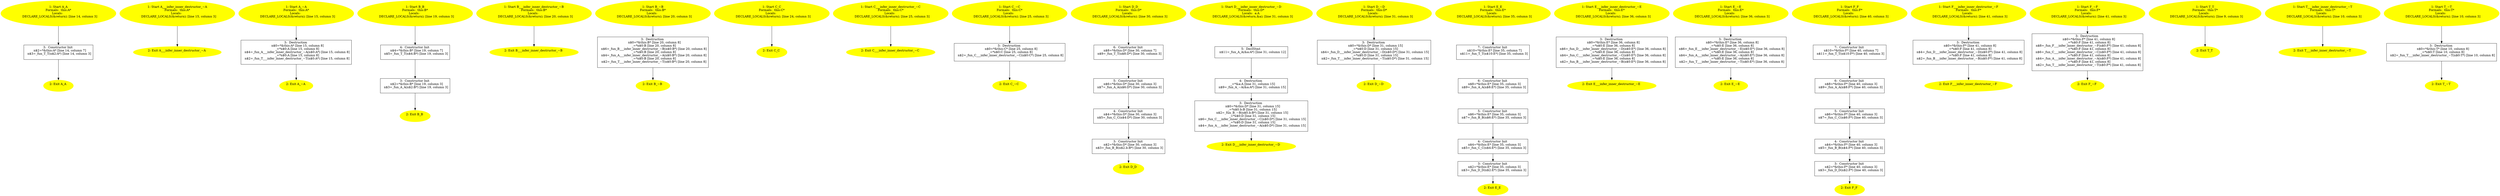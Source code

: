 /* @generated */
digraph cfg {
"A#A#{14779025497907219583}.17208581fb4c6bbf4d62e29851fb70ab_1" [label="1: Start A_A\nFormals:  this:A*\nLocals:  \n   DECLARE_LOCALS(&return); [line 14, column 3]\n " color=yellow style=filled]
	

	 "A#A#{14779025497907219583}.17208581fb4c6bbf4d62e29851fb70ab_1" -> "A#A#{14779025497907219583}.17208581fb4c6bbf4d62e29851fb70ab_3" ;
"A#A#{14779025497907219583}.17208581fb4c6bbf4d62e29851fb70ab_2" [label="2: Exit A_A \n  " color=yellow style=filled]
	

"A#A#{14779025497907219583}.17208581fb4c6bbf4d62e29851fb70ab_3" [label="3:  Constructor Init \n   n$2=*&this:A* [line 14, column 7]\n  n$3=_fun_T_T(n$2:A*) [line 14, column 3]\n " shape="box"]
	

	 "A#A#{14779025497907219583}.17208581fb4c6bbf4d62e29851fb70ab_3" -> "A#A#{14779025497907219583}.17208581fb4c6bbf4d62e29851fb70ab_2" ;
"__infer_inner_destructor_~A#A#(5328378654181921475).fc82b49c4db05388a691369e292a802b_1" [label="1: Start A___infer_inner_destructor_~A\nFormals:  this:A*\nLocals:  \n   DECLARE_LOCALS(&return); [line 15, column 3]\n " color=yellow style=filled]
	

	 "__infer_inner_destructor_~A#A#(5328378654181921475).fc82b49c4db05388a691369e292a802b_1" -> "__infer_inner_destructor_~A#A#(5328378654181921475).fc82b49c4db05388a691369e292a802b_2" ;
"__infer_inner_destructor_~A#A#(5328378654181921475).fc82b49c4db05388a691369e292a802b_2" [label="2: Exit A___infer_inner_destructor_~A \n  " color=yellow style=filled]
	

"~A#A#(5328378654181921475).cff4808f235f4b18d15ccd10cb1df4ff_1" [label="1: Start A_~A\nFormals:  this:A*\nLocals:  \n   DECLARE_LOCALS(&return); [line 15, column 3]\n " color=yellow style=filled]
	

	 "~A#A#(5328378654181921475).cff4808f235f4b18d15ccd10cb1df4ff_1" -> "~A#A#(5328378654181921475).cff4808f235f4b18d15ccd10cb1df4ff_3" ;
"~A#A#(5328378654181921475).cff4808f235f4b18d15ccd10cb1df4ff_2" [label="2: Exit A_~A \n  " color=yellow style=filled]
	

"~A#A#(5328378654181921475).cff4808f235f4b18d15ccd10cb1df4ff_3" [label="3:  Destruction \n   n$0=*&this:A* [line 15, column 8]\n  _=*n$0:A [line 15, column 8]\n  n$4=_fun_A___infer_inner_destructor_~A(n$0:A*) [line 15, column 8]\n  _=*n$0:A [line 15, column 8]\n  n$2=_fun_T___infer_inner_destructor_~T(n$0:A*) [line 15, column 8]\n " shape="box"]
	

	 "~A#A#(5328378654181921475).cff4808f235f4b18d15ccd10cb1df4ff_3" -> "~A#A#(5328378654181921475).cff4808f235f4b18d15ccd10cb1df4ff_2" ;
"B#B#{10798876524598897542}.3b10fa64f3322f2c8bfbde72c7a0e4a6_1" [label="1: Start B_B\nFormals:  this:B*\nLocals:  \n   DECLARE_LOCALS(&return); [line 19, column 3]\n " color=yellow style=filled]
	

	 "B#B#{10798876524598897542}.3b10fa64f3322f2c8bfbde72c7a0e4a6_1" -> "B#B#{10798876524598897542}.3b10fa64f3322f2c8bfbde72c7a0e4a6_4" ;
"B#B#{10798876524598897542}.3b10fa64f3322f2c8bfbde72c7a0e4a6_2" [label="2: Exit B_B \n  " color=yellow style=filled]
	

"B#B#{10798876524598897542}.3b10fa64f3322f2c8bfbde72c7a0e4a6_3" [label="3:  Constructor Init \n   n$2=*&this:B* [line 19, column 3]\n  n$3=_fun_A_A(n$2:B*) [line 19, column 3]\n " shape="box"]
	

	 "B#B#{10798876524598897542}.3b10fa64f3322f2c8bfbde72c7a0e4a6_3" -> "B#B#{10798876524598897542}.3b10fa64f3322f2c8bfbde72c7a0e4a6_2" ;
"B#B#{10798876524598897542}.3b10fa64f3322f2c8bfbde72c7a0e4a6_4" [label="4:  Constructor Init \n   n$4=*&this:B* [line 19, column 7]\n  n$5=_fun_T_T(n$4:B*) [line 19, column 3]\n " shape="box"]
	

	 "B#B#{10798876524598897542}.3b10fa64f3322f2c8bfbde72c7a0e4a6_4" -> "B#B#{10798876524598897542}.3b10fa64f3322f2c8bfbde72c7a0e4a6_3" ;
"__infer_inner_destructor_~B#B#(7876366742276079110).fe5e2468da434006eca91d5190796d09_1" [label="1: Start B___infer_inner_destructor_~B\nFormals:  this:B*\nLocals:  \n   DECLARE_LOCALS(&return); [line 20, column 3]\n " color=yellow style=filled]
	

	 "__infer_inner_destructor_~B#B#(7876366742276079110).fe5e2468da434006eca91d5190796d09_1" -> "__infer_inner_destructor_~B#B#(7876366742276079110).fe5e2468da434006eca91d5190796d09_2" ;
"__infer_inner_destructor_~B#B#(7876366742276079110).fe5e2468da434006eca91d5190796d09_2" [label="2: Exit B___infer_inner_destructor_~B \n  " color=yellow style=filled]
	

"~B#B#(7876366742276079110).576ee7cb70a3e3453b3760583a94887e_1" [label="1: Start B_~B\nFormals:  this:B*\nLocals:  \n   DECLARE_LOCALS(&return); [line 20, column 3]\n " color=yellow style=filled]
	

	 "~B#B#(7876366742276079110).576ee7cb70a3e3453b3760583a94887e_1" -> "~B#B#(7876366742276079110).576ee7cb70a3e3453b3760583a94887e_3" ;
"~B#B#(7876366742276079110).576ee7cb70a3e3453b3760583a94887e_2" [label="2: Exit B_~B \n  " color=yellow style=filled]
	

"~B#B#(7876366742276079110).576ee7cb70a3e3453b3760583a94887e_3" [label="3:  Destruction \n   n$0=*&this:B* [line 20, column 8]\n  _=*n$0:B [line 20, column 8]\n  n$6=_fun_B___infer_inner_destructor_~B(n$0:B*) [line 20, column 8]\n  _=*n$0:B [line 20, column 8]\n  n$4=_fun_A___infer_inner_destructor_~A(n$0:B*) [line 20, column 8]\n  _=*n$0:B [line 20, column 8]\n  n$2=_fun_T___infer_inner_destructor_~T(n$0:B*) [line 20, column 8]\n " shape="box"]
	

	 "~B#B#(7876366742276079110).576ee7cb70a3e3453b3760583a94887e_3" -> "~B#B#(7876366742276079110).576ee7cb70a3e3453b3760583a94887e_2" ;
"C#C#{5740611327153041165}.7f44dbfcbf1af9b0d8bcababbf48127e_1" [label="1: Start C_C\nFormals:  this:C*\nLocals:  \n   DECLARE_LOCALS(&return); [line 24, column 3]\n " color=yellow style=filled]
	

	 "C#C#{5740611327153041165}.7f44dbfcbf1af9b0d8bcababbf48127e_1" -> "C#C#{5740611327153041165}.7f44dbfcbf1af9b0d8bcababbf48127e_2" ;
"C#C#{5740611327153041165}.7f44dbfcbf1af9b0d8bcababbf48127e_2" [label="2: Exit C_C \n  " color=yellow style=filled]
	

"__infer_inner_destructor_~C#C#(8663121109475859597).b2a38f2bbddcdfc0b09e6d7290006778_1" [label="1: Start C___infer_inner_destructor_~C\nFormals:  this:C*\nLocals:  \n   DECLARE_LOCALS(&return); [line 25, column 3]\n " color=yellow style=filled]
	

	 "__infer_inner_destructor_~C#C#(8663121109475859597).b2a38f2bbddcdfc0b09e6d7290006778_1" -> "__infer_inner_destructor_~C#C#(8663121109475859597).b2a38f2bbddcdfc0b09e6d7290006778_2" ;
"__infer_inner_destructor_~C#C#(8663121109475859597).b2a38f2bbddcdfc0b09e6d7290006778_2" [label="2: Exit C___infer_inner_destructor_~C \n  " color=yellow style=filled]
	

"~C#C#(8663121109475859597).c4887e86b7c3519c4397dd483476d5d2_1" [label="1: Start C_~C\nFormals:  this:C*\nLocals:  \n   DECLARE_LOCALS(&return); [line 25, column 3]\n " color=yellow style=filled]
	

	 "~C#C#(8663121109475859597).c4887e86b7c3519c4397dd483476d5d2_1" -> "~C#C#(8663121109475859597).c4887e86b7c3519c4397dd483476d5d2_3" ;
"~C#C#(8663121109475859597).c4887e86b7c3519c4397dd483476d5d2_2" [label="2: Exit C_~C \n  " color=yellow style=filled]
	

"~C#C#(8663121109475859597).c4887e86b7c3519c4397dd483476d5d2_3" [label="3:  Destruction \n   n$0=*&this:C* [line 25, column 8]\n  _=*n$0:C [line 25, column 8]\n  n$2=_fun_C___infer_inner_destructor_~C(n$0:C*) [line 25, column 8]\n " shape="box"]
	

	 "~C#C#(8663121109475859597).c4887e86b7c3519c4397dd483476d5d2_3" -> "~C#C#(8663121109475859597).c4887e86b7c3519c4397dd483476d5d2_2" ;
"D#D#{14859184625718510620}.5a45d8adce2fa330a108d14c6d9e7ad2_1" [label="1: Start D_D\nFormals:  this:D*\nLocals:  \n   DECLARE_LOCALS(&return); [line 30, column 3]\n " color=yellow style=filled]
	

	 "D#D#{14859184625718510620}.5a45d8adce2fa330a108d14c6d9e7ad2_1" -> "D#D#{14859184625718510620}.5a45d8adce2fa330a108d14c6d9e7ad2_6" ;
"D#D#{14859184625718510620}.5a45d8adce2fa330a108d14c6d9e7ad2_2" [label="2: Exit D_D \n  " color=yellow style=filled]
	

"D#D#{14859184625718510620}.5a45d8adce2fa330a108d14c6d9e7ad2_3" [label="3:  Constructor Init \n   n$2=*&this:D* [line 30, column 3]\n  n$3=_fun_B_B(n$2.b:B*) [line 30, column 3]\n " shape="box"]
	

	 "D#D#{14859184625718510620}.5a45d8adce2fa330a108d14c6d9e7ad2_3" -> "D#D#{14859184625718510620}.5a45d8adce2fa330a108d14c6d9e7ad2_2" ;
"D#D#{14859184625718510620}.5a45d8adce2fa330a108d14c6d9e7ad2_4" [label="4:  Constructor Init \n   n$4=*&this:D* [line 30, column 3]\n  n$5=_fun_C_C(n$4:D*) [line 30, column 3]\n " shape="box"]
	

	 "D#D#{14859184625718510620}.5a45d8adce2fa330a108d14c6d9e7ad2_4" -> "D#D#{14859184625718510620}.5a45d8adce2fa330a108d14c6d9e7ad2_3" ;
"D#D#{14859184625718510620}.5a45d8adce2fa330a108d14c6d9e7ad2_5" [label="5:  Constructor Init \n   n$6=*&this:D* [line 30, column 3]\n  n$7=_fun_A_A(n$6:D*) [line 30, column 3]\n " shape="box"]
	

	 "D#D#{14859184625718510620}.5a45d8adce2fa330a108d14c6d9e7ad2_5" -> "D#D#{14859184625718510620}.5a45d8adce2fa330a108d14c6d9e7ad2_4" ;
"D#D#{14859184625718510620}.5a45d8adce2fa330a108d14c6d9e7ad2_6" [label="6:  Constructor Init \n   n$8=*&this:D* [line 30, column 7]\n  n$9=_fun_T_T(n$8:D*) [line 30, column 3]\n " shape="box"]
	

	 "D#D#{14859184625718510620}.5a45d8adce2fa330a108d14c6d9e7ad2_6" -> "D#D#{14859184625718510620}.5a45d8adce2fa330a108d14c6d9e7ad2_5" ;
"__infer_inner_destructor_~D#D#(5618221758133596168).bafb8a40b92952d90ec3736fc827de7f_1" [label="1: Start D___infer_inner_destructor_~D\nFormals:  this:D*\nLocals:  a:A \n   DECLARE_LOCALS(&return,&a); [line 31, column 3]\n " color=yellow style=filled]
	

	 "__infer_inner_destructor_~D#D#(5618221758133596168).bafb8a40b92952d90ec3736fc827de7f_1" -> "__infer_inner_destructor_~D#D#(5618221758133596168).bafb8a40b92952d90ec3736fc827de7f_5" ;
"__infer_inner_destructor_~D#D#(5618221758133596168).bafb8a40b92952d90ec3736fc827de7f_2" [label="2: Exit D___infer_inner_destructor_~D \n  " color=yellow style=filled]
	

"__infer_inner_destructor_~D#D#(5618221758133596168).bafb8a40b92952d90ec3736fc827de7f_3" [label="3:  Destruction \n   n$0=*&this:D* [line 31, column 15]\n  _=*n$0.b:B [line 31, column 15]\n  n$2=_fun_B_~B(n$0.b:B*) [line 31, column 15]\n  _=*n$0:D [line 31, column 15]\n  n$6=_fun_C___infer_inner_destructor_~C(n$0:D*) [line 31, column 15]\n  _=*n$0:D [line 31, column 15]\n  n$4=_fun_A___infer_inner_destructor_~A(n$0:D*) [line 31, column 15]\n " shape="box"]
	

	 "__infer_inner_destructor_~D#D#(5618221758133596168).bafb8a40b92952d90ec3736fc827de7f_3" -> "__infer_inner_destructor_~D#D#(5618221758133596168).bafb8a40b92952d90ec3736fc827de7f_2" ;
"__infer_inner_destructor_~D#D#(5618221758133596168).bafb8a40b92952d90ec3736fc827de7f_4" [label="4:  Destruction \n   _=*&a:A [line 31, column 15]\n  n$9=_fun_A_~A(&a:A*) [line 31, column 15]\n " shape="box"]
	

	 "__infer_inner_destructor_~D#D#(5618221758133596168).bafb8a40b92952d90ec3736fc827de7f_4" -> "__infer_inner_destructor_~D#D#(5618221758133596168).bafb8a40b92952d90ec3736fc827de7f_3" ;
"__infer_inner_destructor_~D#D#(5618221758133596168).bafb8a40b92952d90ec3736fc827de7f_5" [label="5:  DeclStmt \n   n$11=_fun_A_A(&a:A*) [line 31, column 12]\n " shape="box"]
	

	 "__infer_inner_destructor_~D#D#(5618221758133596168).bafb8a40b92952d90ec3736fc827de7f_5" -> "__infer_inner_destructor_~D#D#(5618221758133596168).bafb8a40b92952d90ec3736fc827de7f_4" ;
"~D#D#(5618221758133596168).bd1f40c4fa1d5ed90c732a34d33e4d7c_1" [label="1: Start D_~D\nFormals:  this:D*\nLocals:  \n   DECLARE_LOCALS(&return); [line 31, column 3]\n " color=yellow style=filled]
	

	 "~D#D#(5618221758133596168).bd1f40c4fa1d5ed90c732a34d33e4d7c_1" -> "~D#D#(5618221758133596168).bd1f40c4fa1d5ed90c732a34d33e4d7c_3" ;
"~D#D#(5618221758133596168).bd1f40c4fa1d5ed90c732a34d33e4d7c_2" [label="2: Exit D_~D \n  " color=yellow style=filled]
	

"~D#D#(5618221758133596168).bd1f40c4fa1d5ed90c732a34d33e4d7c_3" [label="3:  Destruction \n   n$0=*&this:D* [line 31, column 15]\n  _=*n$0:D [line 31, column 15]\n  n$4=_fun_D___infer_inner_destructor_~D(n$0:D*) [line 31, column 15]\n  _=*n$0:D [line 31, column 15]\n  n$2=_fun_T___infer_inner_destructor_~T(n$0:D*) [line 31, column 15]\n " shape="box"]
	

	 "~D#D#(5618221758133596168).bd1f40c4fa1d5ed90c732a34d33e4d7c_3" -> "~D#D#(5618221758133596168).bd1f40c4fa1d5ed90c732a34d33e4d7c_2" ;
"E#E#{7886195349376518403}.02845ceb3bc1b2ade1c6ab65150dfc34_1" [label="1: Start E_E\nFormals:  this:E*\nLocals:  \n   DECLARE_LOCALS(&return); [line 35, column 3]\n " color=yellow style=filled]
	

	 "E#E#{7886195349376518403}.02845ceb3bc1b2ade1c6ab65150dfc34_1" -> "E#E#{7886195349376518403}.02845ceb3bc1b2ade1c6ab65150dfc34_7" ;
"E#E#{7886195349376518403}.02845ceb3bc1b2ade1c6ab65150dfc34_2" [label="2: Exit E_E \n  " color=yellow style=filled]
	

"E#E#{7886195349376518403}.02845ceb3bc1b2ade1c6ab65150dfc34_3" [label="3:  Constructor Init \n   n$2=*&this:E* [line 35, column 3]\n  n$3=_fun_D_D(n$2:E*) [line 35, column 3]\n " shape="box"]
	

	 "E#E#{7886195349376518403}.02845ceb3bc1b2ade1c6ab65150dfc34_3" -> "E#E#{7886195349376518403}.02845ceb3bc1b2ade1c6ab65150dfc34_2" ;
"E#E#{7886195349376518403}.02845ceb3bc1b2ade1c6ab65150dfc34_4" [label="4:  Constructor Init \n   n$4=*&this:E* [line 35, column 3]\n  n$5=_fun_C_C(n$4:E*) [line 35, column 3]\n " shape="box"]
	

	 "E#E#{7886195349376518403}.02845ceb3bc1b2ade1c6ab65150dfc34_4" -> "E#E#{7886195349376518403}.02845ceb3bc1b2ade1c6ab65150dfc34_3" ;
"E#E#{7886195349376518403}.02845ceb3bc1b2ade1c6ab65150dfc34_5" [label="5:  Constructor Init \n   n$6=*&this:E* [line 35, column 3]\n  n$7=_fun_B_B(n$6:E*) [line 35, column 3]\n " shape="box"]
	

	 "E#E#{7886195349376518403}.02845ceb3bc1b2ade1c6ab65150dfc34_5" -> "E#E#{7886195349376518403}.02845ceb3bc1b2ade1c6ab65150dfc34_4" ;
"E#E#{7886195349376518403}.02845ceb3bc1b2ade1c6ab65150dfc34_6" [label="6:  Constructor Init \n   n$8=*&this:E* [line 35, column 3]\n  n$9=_fun_A_A(n$8:E*) [line 35, column 3]\n " shape="box"]
	

	 "E#E#{7886195349376518403}.02845ceb3bc1b2ade1c6ab65150dfc34_6" -> "E#E#{7886195349376518403}.02845ceb3bc1b2ade1c6ab65150dfc34_5" ;
"E#E#{7886195349376518403}.02845ceb3bc1b2ade1c6ab65150dfc34_7" [label="7:  Constructor Init \n   n$10=*&this:E* [line 35, column 7]\n  n$11=_fun_T_T(n$10:E*) [line 35, column 3]\n " shape="box"]
	

	 "E#E#{7886195349376518403}.02845ceb3bc1b2ade1c6ab65150dfc34_7" -> "E#E#{7886195349376518403}.02845ceb3bc1b2ade1c6ab65150dfc34_6" ;
"__infer_inner_destructor_~E#E#(2987579715549688623).0c2beae2fa1834341749df3ec1f5ac22_1" [label="1: Start E___infer_inner_destructor_~E\nFormals:  this:E*\nLocals:  \n   DECLARE_LOCALS(&return); [line 36, column 3]\n " color=yellow style=filled]
	

	 "__infer_inner_destructor_~E#E#(2987579715549688623).0c2beae2fa1834341749df3ec1f5ac22_1" -> "__infer_inner_destructor_~E#E#(2987579715549688623).0c2beae2fa1834341749df3ec1f5ac22_3" ;
"__infer_inner_destructor_~E#E#(2987579715549688623).0c2beae2fa1834341749df3ec1f5ac22_2" [label="2: Exit E___infer_inner_destructor_~E \n  " color=yellow style=filled]
	

"__infer_inner_destructor_~E#E#(2987579715549688623).0c2beae2fa1834341749df3ec1f5ac22_3" [label="3:  Destruction \n   n$0=*&this:E* [line 36, column 8]\n  _=*n$0:E [line 36, column 8]\n  n$6=_fun_D___infer_inner_destructor_~D(n$0:E*) [line 36, column 8]\n  _=*n$0:E [line 36, column 8]\n  n$4=_fun_C___infer_inner_destructor_~C(n$0:E*) [line 36, column 8]\n  _=*n$0:E [line 36, column 8]\n  n$2=_fun_B___infer_inner_destructor_~B(n$0:E*) [line 36, column 8]\n " shape="box"]
	

	 "__infer_inner_destructor_~E#E#(2987579715549688623).0c2beae2fa1834341749df3ec1f5ac22_3" -> "__infer_inner_destructor_~E#E#(2987579715549688623).0c2beae2fa1834341749df3ec1f5ac22_2" ;
"~E#E#(2987579715549688623).452c4ab608cbb84e7144bf65a39276d9_1" [label="1: Start E_~E\nFormals:  this:E*\nLocals:  \n   DECLARE_LOCALS(&return); [line 36, column 3]\n " color=yellow style=filled]
	

	 "~E#E#(2987579715549688623).452c4ab608cbb84e7144bf65a39276d9_1" -> "~E#E#(2987579715549688623).452c4ab608cbb84e7144bf65a39276d9_3" ;
"~E#E#(2987579715549688623).452c4ab608cbb84e7144bf65a39276d9_2" [label="2: Exit E_~E \n  " color=yellow style=filled]
	

"~E#E#(2987579715549688623).452c4ab608cbb84e7144bf65a39276d9_3" [label="3:  Destruction \n   n$0=*&this:E* [line 36, column 8]\n  _=*n$0:E [line 36, column 8]\n  n$6=_fun_E___infer_inner_destructor_~E(n$0:E*) [line 36, column 8]\n  _=*n$0:E [line 36, column 8]\n  n$4=_fun_A___infer_inner_destructor_~A(n$0:E*) [line 36, column 8]\n  _=*n$0:E [line 36, column 8]\n  n$2=_fun_T___infer_inner_destructor_~T(n$0:E*) [line 36, column 8]\n " shape="box"]
	

	 "~E#E#(2987579715549688623).452c4ab608cbb84e7144bf65a39276d9_3" -> "~E#E#(2987579715549688623).452c4ab608cbb84e7144bf65a39276d9_2" ;
"F#F#{11715195598984476266}.884ea102935d653fcf591dff17f31401_1" [label="1: Start F_F\nFormals:  this:F*\nLocals:  \n   DECLARE_LOCALS(&return); [line 40, column 3]\n " color=yellow style=filled]
	

	 "F#F#{11715195598984476266}.884ea102935d653fcf591dff17f31401_1" -> "F#F#{11715195598984476266}.884ea102935d653fcf591dff17f31401_7" ;
"F#F#{11715195598984476266}.884ea102935d653fcf591dff17f31401_2" [label="2: Exit F_F \n  " color=yellow style=filled]
	

"F#F#{11715195598984476266}.884ea102935d653fcf591dff17f31401_3" [label="3:  Constructor Init \n   n$2=*&this:F* [line 40, column 3]\n  n$3=_fun_D_D(n$2:F*) [line 40, column 3]\n " shape="box"]
	

	 "F#F#{11715195598984476266}.884ea102935d653fcf591dff17f31401_3" -> "F#F#{11715195598984476266}.884ea102935d653fcf591dff17f31401_2" ;
"F#F#{11715195598984476266}.884ea102935d653fcf591dff17f31401_4" [label="4:  Constructor Init \n   n$4=*&this:F* [line 40, column 3]\n  n$5=_fun_B_B(n$4:F*) [line 40, column 3]\n " shape="box"]
	

	 "F#F#{11715195598984476266}.884ea102935d653fcf591dff17f31401_4" -> "F#F#{11715195598984476266}.884ea102935d653fcf591dff17f31401_3" ;
"F#F#{11715195598984476266}.884ea102935d653fcf591dff17f31401_5" [label="5:  Constructor Init \n   n$6=*&this:F* [line 40, column 3]\n  n$7=_fun_C_C(n$6:F*) [line 40, column 3]\n " shape="box"]
	

	 "F#F#{11715195598984476266}.884ea102935d653fcf591dff17f31401_5" -> "F#F#{11715195598984476266}.884ea102935d653fcf591dff17f31401_4" ;
"F#F#{11715195598984476266}.884ea102935d653fcf591dff17f31401_6" [label="6:  Constructor Init \n   n$8=*&this:F* [line 40, column 3]\n  n$9=_fun_A_A(n$8:F*) [line 40, column 3]\n " shape="box"]
	

	 "F#F#{11715195598984476266}.884ea102935d653fcf591dff17f31401_6" -> "F#F#{11715195598984476266}.884ea102935d653fcf591dff17f31401_5" ;
"F#F#{11715195598984476266}.884ea102935d653fcf591dff17f31401_7" [label="7:  Constructor Init \n   n$10=*&this:F* [line 40, column 7]\n  n$11=_fun_T_T(n$10:F*) [line 40, column 3]\n " shape="box"]
	

	 "F#F#{11715195598984476266}.884ea102935d653fcf591dff17f31401_7" -> "F#F#{11715195598984476266}.884ea102935d653fcf591dff17f31401_6" ;
"__infer_inner_destructor_~F#F#(5727529154579633650).20752c7323d15bc6d30fac190df5baf8_1" [label="1: Start F___infer_inner_destructor_~F\nFormals:  this:F*\nLocals:  \n   DECLARE_LOCALS(&return); [line 41, column 3]\n " color=yellow style=filled]
	

	 "__infer_inner_destructor_~F#F#(5727529154579633650).20752c7323d15bc6d30fac190df5baf8_1" -> "__infer_inner_destructor_~F#F#(5727529154579633650).20752c7323d15bc6d30fac190df5baf8_3" ;
"__infer_inner_destructor_~F#F#(5727529154579633650).20752c7323d15bc6d30fac190df5baf8_2" [label="2: Exit F___infer_inner_destructor_~F \n  " color=yellow style=filled]
	

"__infer_inner_destructor_~F#F#(5727529154579633650).20752c7323d15bc6d30fac190df5baf8_3" [label="3:  Destruction \n   n$0=*&this:F* [line 41, column 8]\n  _=*n$0:F [line 41, column 8]\n  n$4=_fun_D___infer_inner_destructor_~D(n$0:F*) [line 41, column 8]\n  _=*n$0:F [line 41, column 8]\n  n$2=_fun_B___infer_inner_destructor_~B(n$0:F*) [line 41, column 8]\n " shape="box"]
	

	 "__infer_inner_destructor_~F#F#(5727529154579633650).20752c7323d15bc6d30fac190df5baf8_3" -> "__infer_inner_destructor_~F#F#(5727529154579633650).20752c7323d15bc6d30fac190df5baf8_2" ;
"~F#F#(5727529154579633650).f1ad6d785ba06c47f402bc76b9b85f73_1" [label="1: Start F_~F\nFormals:  this:F*\nLocals:  \n   DECLARE_LOCALS(&return); [line 41, column 3]\n " color=yellow style=filled]
	

	 "~F#F#(5727529154579633650).f1ad6d785ba06c47f402bc76b9b85f73_1" -> "~F#F#(5727529154579633650).f1ad6d785ba06c47f402bc76b9b85f73_3" ;
"~F#F#(5727529154579633650).f1ad6d785ba06c47f402bc76b9b85f73_2" [label="2: Exit F_~F \n  " color=yellow style=filled]
	

"~F#F#(5727529154579633650).f1ad6d785ba06c47f402bc76b9b85f73_3" [label="3:  Destruction \n   n$0=*&this:F* [line 41, column 8]\n  _=*n$0:F [line 41, column 8]\n  n$8=_fun_F___infer_inner_destructor_~F(n$0:F*) [line 41, column 8]\n  _=*n$0:F [line 41, column 8]\n  n$6=_fun_C___infer_inner_destructor_~C(n$0:F*) [line 41, column 8]\n  _=*n$0:F [line 41, column 8]\n  n$4=_fun_A___infer_inner_destructor_~A(n$0:F*) [line 41, column 8]\n  _=*n$0:F [line 41, column 8]\n  n$2=_fun_T___infer_inner_destructor_~T(n$0:F*) [line 41, column 8]\n " shape="box"]
	

	 "~F#F#(5727529154579633650).f1ad6d785ba06c47f402bc76b9b85f73_3" -> "~F#F#(5727529154579633650).f1ad6d785ba06c47f402bc76b9b85f73_2" ;
"T#T#{15422546710357390924}.2e459864a844310ea5ab719ea4768a72_1" [label="1: Start T_T\nFormals:  this:T*\nLocals:  \n   DECLARE_LOCALS(&return); [line 9, column 3]\n " color=yellow style=filled]
	

	 "T#T#{15422546710357390924}.2e459864a844310ea5ab719ea4768a72_1" -> "T#T#{15422546710357390924}.2e459864a844310ea5ab719ea4768a72_2" ;
"T#T#{15422546710357390924}.2e459864a844310ea5ab719ea4768a72_2" [label="2: Exit T_T \n  " color=yellow style=filled]
	

"__infer_inner_destructor_~T#T#(198129514833990712).6f8f8037f60d385be9f35cbd1252e677_1" [label="1: Start T___infer_inner_destructor_~T\nFormals:  this:T*\nLocals:  \n   DECLARE_LOCALS(&return); [line 10, column 3]\n " color=yellow style=filled]
	

	 "__infer_inner_destructor_~T#T#(198129514833990712).6f8f8037f60d385be9f35cbd1252e677_1" -> "__infer_inner_destructor_~T#T#(198129514833990712).6f8f8037f60d385be9f35cbd1252e677_2" ;
"__infer_inner_destructor_~T#T#(198129514833990712).6f8f8037f60d385be9f35cbd1252e677_2" [label="2: Exit T___infer_inner_destructor_~T \n  " color=yellow style=filled]
	

"~T#T#(198129514833990712).9a1fb2f2d427aff6059a6de0c57b5949_1" [label="1: Start T_~T\nFormals:  this:T*\nLocals:  \n   DECLARE_LOCALS(&return); [line 10, column 3]\n " color=yellow style=filled]
	

	 "~T#T#(198129514833990712).9a1fb2f2d427aff6059a6de0c57b5949_1" -> "~T#T#(198129514833990712).9a1fb2f2d427aff6059a6de0c57b5949_3" ;
"~T#T#(198129514833990712).9a1fb2f2d427aff6059a6de0c57b5949_2" [label="2: Exit T_~T \n  " color=yellow style=filled]
	

"~T#T#(198129514833990712).9a1fb2f2d427aff6059a6de0c57b5949_3" [label="3:  Destruction \n   n$0=*&this:T* [line 10, column 8]\n  _=*n$0:T [line 10, column 8]\n  n$2=_fun_T___infer_inner_destructor_~T(n$0:T*) [line 10, column 8]\n " shape="box"]
	

	 "~T#T#(198129514833990712).9a1fb2f2d427aff6059a6de0c57b5949_3" -> "~T#T#(198129514833990712).9a1fb2f2d427aff6059a6de0c57b5949_2" ;
}
